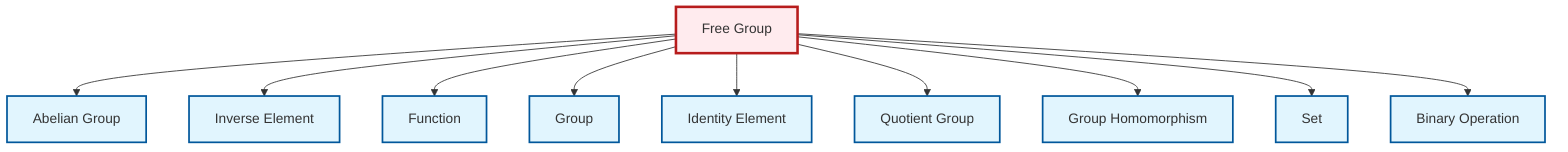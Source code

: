 graph TD
    classDef definition fill:#e1f5fe,stroke:#01579b,stroke-width:2px
    classDef theorem fill:#f3e5f5,stroke:#4a148c,stroke-width:2px
    classDef axiom fill:#fff3e0,stroke:#e65100,stroke-width:2px
    classDef example fill:#e8f5e9,stroke:#1b5e20,stroke-width:2px
    classDef current fill:#ffebee,stroke:#b71c1c,stroke-width:3px
    def-function["Function"]:::definition
    def-identity-element["Identity Element"]:::definition
    def-abelian-group["Abelian Group"]:::definition
    def-homomorphism["Group Homomorphism"]:::definition
    def-binary-operation["Binary Operation"]:::definition
    def-set["Set"]:::definition
    def-inverse-element["Inverse Element"]:::definition
    def-free-group["Free Group"]:::definition
    def-group["Group"]:::definition
    def-quotient-group["Quotient Group"]:::definition
    def-free-group --> def-abelian-group
    def-free-group --> def-inverse-element
    def-free-group --> def-function
    def-free-group --> def-group
    def-free-group --> def-identity-element
    def-free-group --> def-quotient-group
    def-free-group --> def-homomorphism
    def-free-group --> def-set
    def-free-group --> def-binary-operation
    class def-free-group current